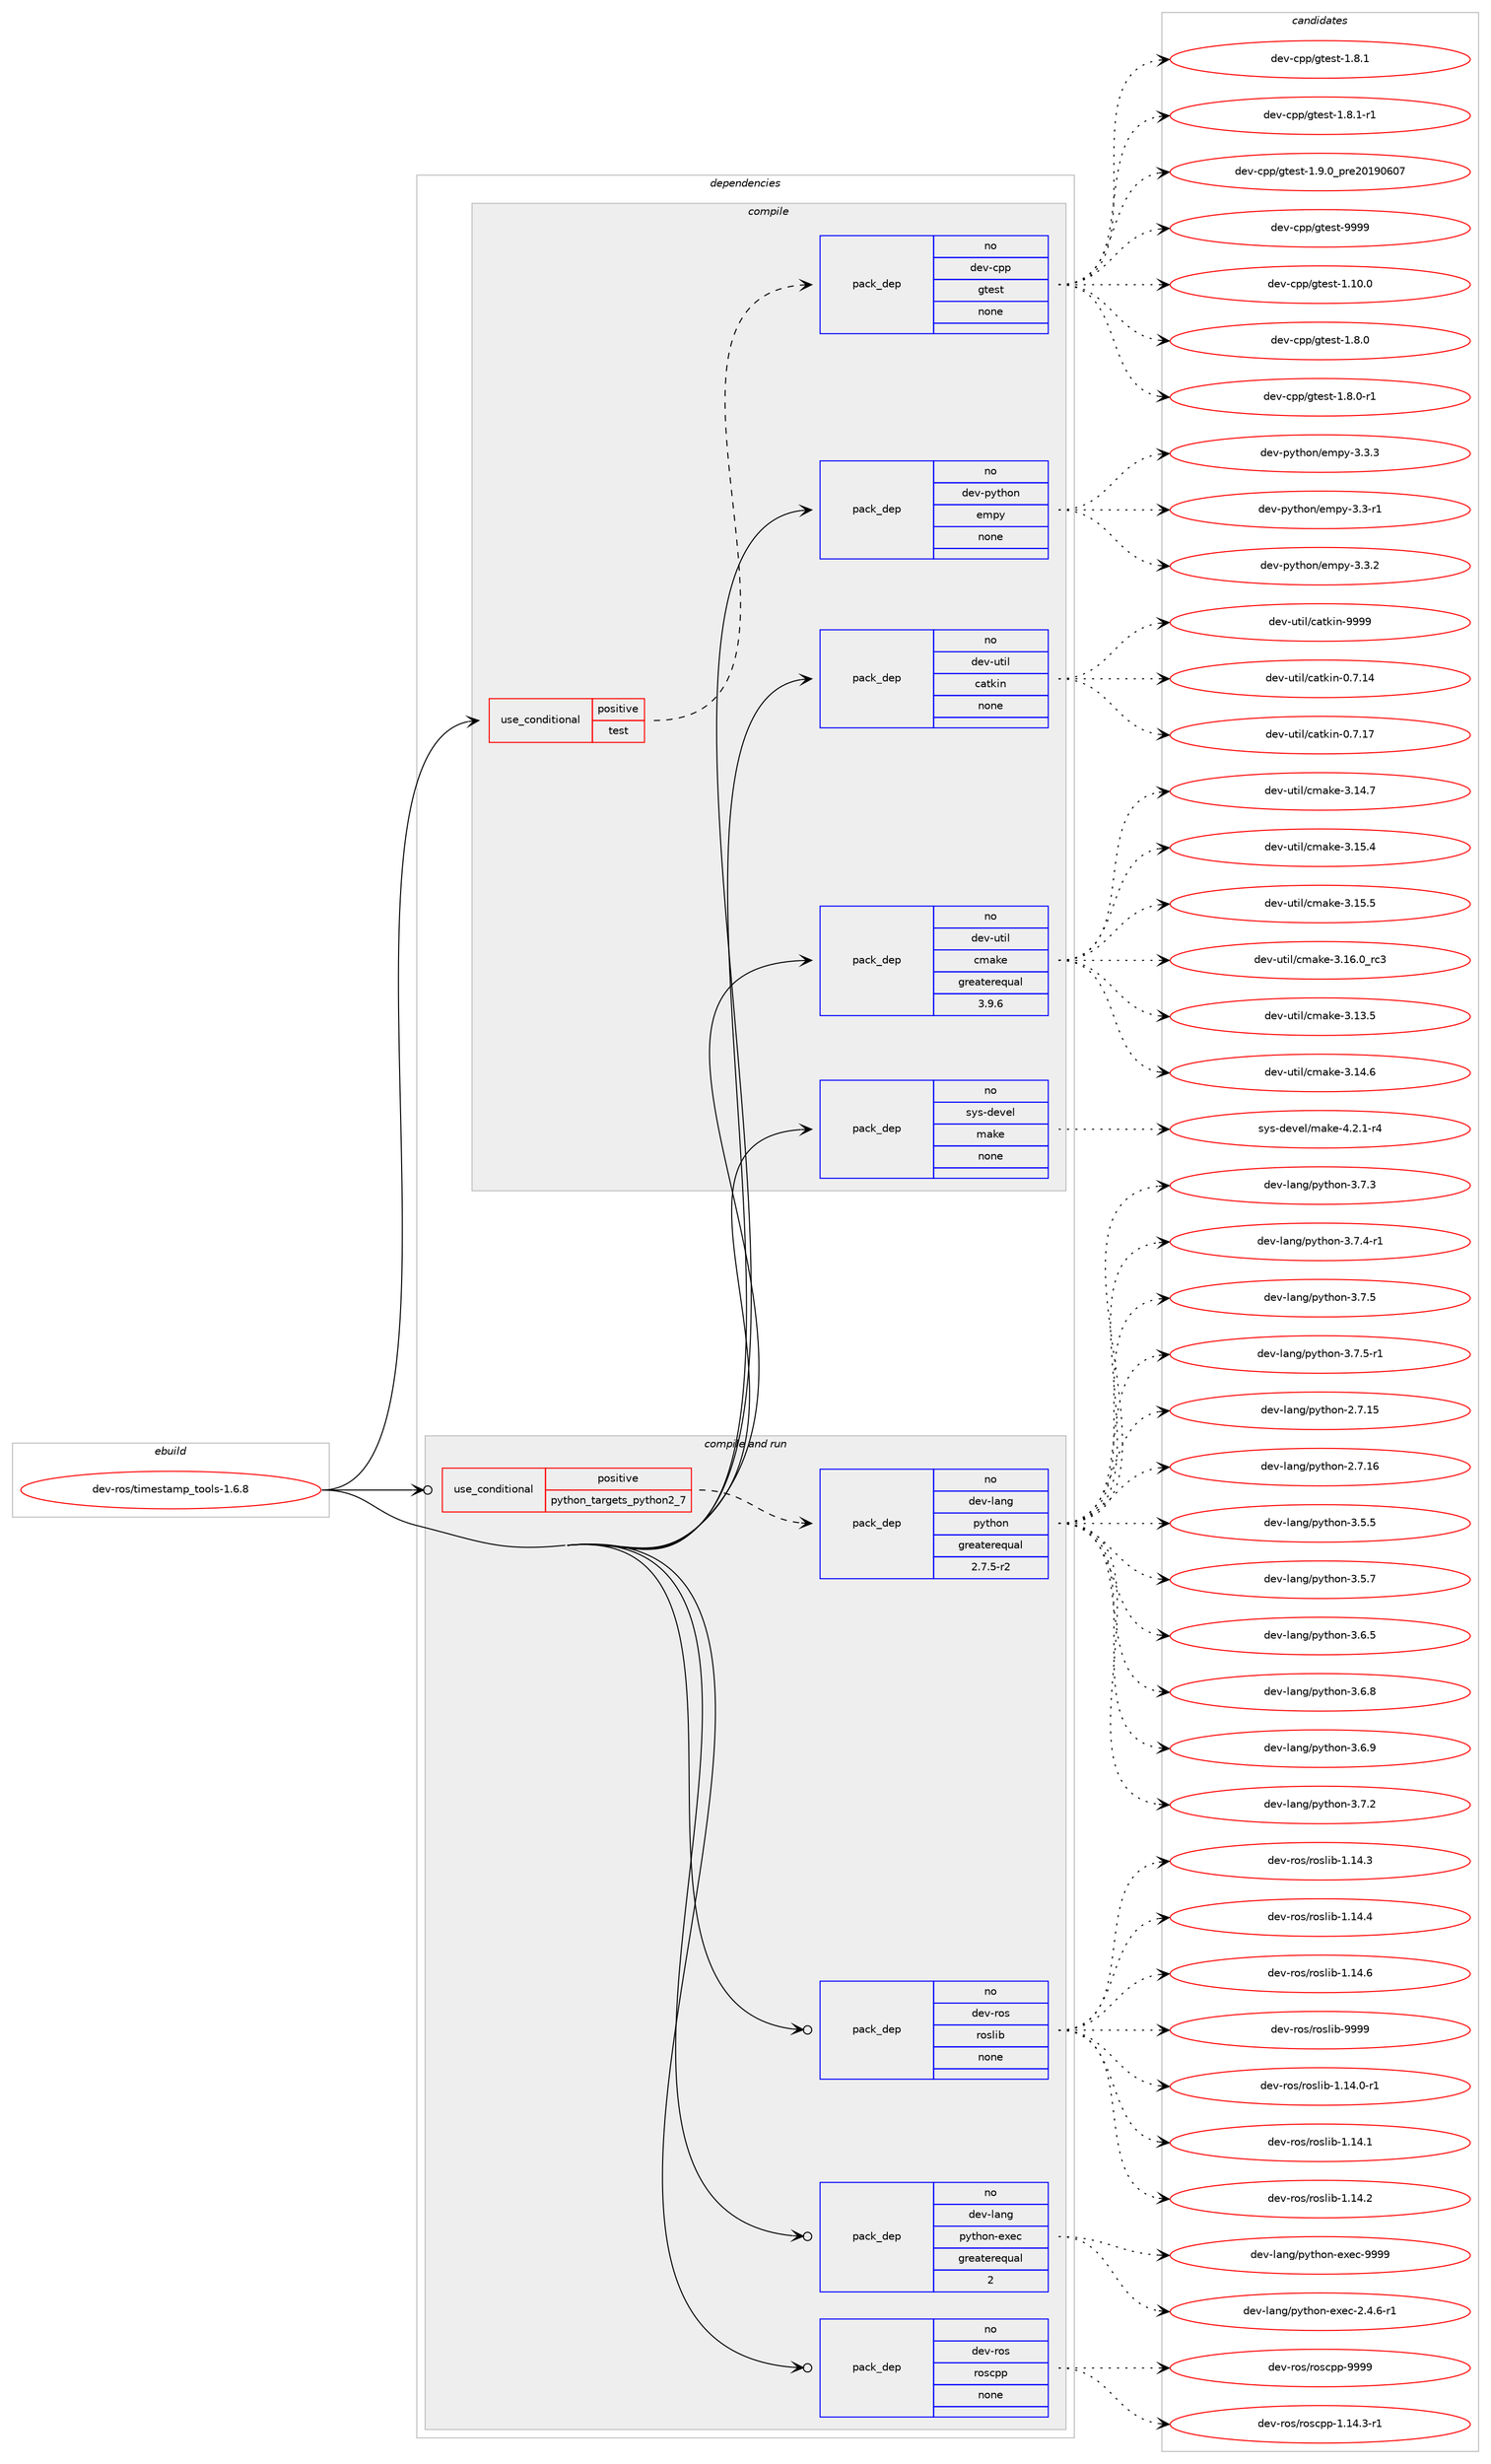 digraph prolog {

# *************
# Graph options
# *************

newrank=true;
concentrate=true;
compound=true;
graph [rankdir=LR,fontname=Helvetica,fontsize=10,ranksep=1.5];#, ranksep=2.5, nodesep=0.2];
edge  [arrowhead=vee];
node  [fontname=Helvetica,fontsize=10];

# **********
# The ebuild
# **********

subgraph cluster_leftcol {
color=gray;
rank=same;
label=<<i>ebuild</i>>;
id [label="dev-ros/timestamp_tools-1.6.8", color=red, width=4, href="../dev-ros/timestamp_tools-1.6.8.svg"];
}

# ****************
# The dependencies
# ****************

subgraph cluster_midcol {
color=gray;
label=<<i>dependencies</i>>;
subgraph cluster_compile {
fillcolor="#eeeeee";
style=filled;
label=<<i>compile</i>>;
subgraph cond156332 {
dependency671720 [label=<<TABLE BORDER="0" CELLBORDER="1" CELLSPACING="0" CELLPADDING="4"><TR><TD ROWSPAN="3" CELLPADDING="10">use_conditional</TD></TR><TR><TD>positive</TD></TR><TR><TD>test</TD></TR></TABLE>>, shape=none, color=red];
subgraph pack503482 {
dependency671721 [label=<<TABLE BORDER="0" CELLBORDER="1" CELLSPACING="0" CELLPADDING="4" WIDTH="220"><TR><TD ROWSPAN="6" CELLPADDING="30">pack_dep</TD></TR><TR><TD WIDTH="110">no</TD></TR><TR><TD>dev-cpp</TD></TR><TR><TD>gtest</TD></TR><TR><TD>none</TD></TR><TR><TD></TD></TR></TABLE>>, shape=none, color=blue];
}
dependency671720:e -> dependency671721:w [weight=20,style="dashed",arrowhead="vee"];
}
id:e -> dependency671720:w [weight=20,style="solid",arrowhead="vee"];
subgraph pack503483 {
dependency671722 [label=<<TABLE BORDER="0" CELLBORDER="1" CELLSPACING="0" CELLPADDING="4" WIDTH="220"><TR><TD ROWSPAN="6" CELLPADDING="30">pack_dep</TD></TR><TR><TD WIDTH="110">no</TD></TR><TR><TD>dev-python</TD></TR><TR><TD>empy</TD></TR><TR><TD>none</TD></TR><TR><TD></TD></TR></TABLE>>, shape=none, color=blue];
}
id:e -> dependency671722:w [weight=20,style="solid",arrowhead="vee"];
subgraph pack503484 {
dependency671723 [label=<<TABLE BORDER="0" CELLBORDER="1" CELLSPACING="0" CELLPADDING="4" WIDTH="220"><TR><TD ROWSPAN="6" CELLPADDING="30">pack_dep</TD></TR><TR><TD WIDTH="110">no</TD></TR><TR><TD>dev-util</TD></TR><TR><TD>catkin</TD></TR><TR><TD>none</TD></TR><TR><TD></TD></TR></TABLE>>, shape=none, color=blue];
}
id:e -> dependency671723:w [weight=20,style="solid",arrowhead="vee"];
subgraph pack503485 {
dependency671724 [label=<<TABLE BORDER="0" CELLBORDER="1" CELLSPACING="0" CELLPADDING="4" WIDTH="220"><TR><TD ROWSPAN="6" CELLPADDING="30">pack_dep</TD></TR><TR><TD WIDTH="110">no</TD></TR><TR><TD>dev-util</TD></TR><TR><TD>cmake</TD></TR><TR><TD>greaterequal</TD></TR><TR><TD>3.9.6</TD></TR></TABLE>>, shape=none, color=blue];
}
id:e -> dependency671724:w [weight=20,style="solid",arrowhead="vee"];
subgraph pack503486 {
dependency671725 [label=<<TABLE BORDER="0" CELLBORDER="1" CELLSPACING="0" CELLPADDING="4" WIDTH="220"><TR><TD ROWSPAN="6" CELLPADDING="30">pack_dep</TD></TR><TR><TD WIDTH="110">no</TD></TR><TR><TD>sys-devel</TD></TR><TR><TD>make</TD></TR><TR><TD>none</TD></TR><TR><TD></TD></TR></TABLE>>, shape=none, color=blue];
}
id:e -> dependency671725:w [weight=20,style="solid",arrowhead="vee"];
}
subgraph cluster_compileandrun {
fillcolor="#eeeeee";
style=filled;
label=<<i>compile and run</i>>;
subgraph cond156333 {
dependency671726 [label=<<TABLE BORDER="0" CELLBORDER="1" CELLSPACING="0" CELLPADDING="4"><TR><TD ROWSPAN="3" CELLPADDING="10">use_conditional</TD></TR><TR><TD>positive</TD></TR><TR><TD>python_targets_python2_7</TD></TR></TABLE>>, shape=none, color=red];
subgraph pack503487 {
dependency671727 [label=<<TABLE BORDER="0" CELLBORDER="1" CELLSPACING="0" CELLPADDING="4" WIDTH="220"><TR><TD ROWSPAN="6" CELLPADDING="30">pack_dep</TD></TR><TR><TD WIDTH="110">no</TD></TR><TR><TD>dev-lang</TD></TR><TR><TD>python</TD></TR><TR><TD>greaterequal</TD></TR><TR><TD>2.7.5-r2</TD></TR></TABLE>>, shape=none, color=blue];
}
dependency671726:e -> dependency671727:w [weight=20,style="dashed",arrowhead="vee"];
}
id:e -> dependency671726:w [weight=20,style="solid",arrowhead="odotvee"];
subgraph pack503488 {
dependency671728 [label=<<TABLE BORDER="0" CELLBORDER="1" CELLSPACING="0" CELLPADDING="4" WIDTH="220"><TR><TD ROWSPAN="6" CELLPADDING="30">pack_dep</TD></TR><TR><TD WIDTH="110">no</TD></TR><TR><TD>dev-lang</TD></TR><TR><TD>python-exec</TD></TR><TR><TD>greaterequal</TD></TR><TR><TD>2</TD></TR></TABLE>>, shape=none, color=blue];
}
id:e -> dependency671728:w [weight=20,style="solid",arrowhead="odotvee"];
subgraph pack503489 {
dependency671729 [label=<<TABLE BORDER="0" CELLBORDER="1" CELLSPACING="0" CELLPADDING="4" WIDTH="220"><TR><TD ROWSPAN="6" CELLPADDING="30">pack_dep</TD></TR><TR><TD WIDTH="110">no</TD></TR><TR><TD>dev-ros</TD></TR><TR><TD>roscpp</TD></TR><TR><TD>none</TD></TR><TR><TD></TD></TR></TABLE>>, shape=none, color=blue];
}
id:e -> dependency671729:w [weight=20,style="solid",arrowhead="odotvee"];
subgraph pack503490 {
dependency671730 [label=<<TABLE BORDER="0" CELLBORDER="1" CELLSPACING="0" CELLPADDING="4" WIDTH="220"><TR><TD ROWSPAN="6" CELLPADDING="30">pack_dep</TD></TR><TR><TD WIDTH="110">no</TD></TR><TR><TD>dev-ros</TD></TR><TR><TD>roslib</TD></TR><TR><TD>none</TD></TR><TR><TD></TD></TR></TABLE>>, shape=none, color=blue];
}
id:e -> dependency671730:w [weight=20,style="solid",arrowhead="odotvee"];
}
subgraph cluster_run {
fillcolor="#eeeeee";
style=filled;
label=<<i>run</i>>;
}
}

# **************
# The candidates
# **************

subgraph cluster_choices {
rank=same;
color=gray;
label=<<i>candidates</i>>;

subgraph choice503482 {
color=black;
nodesep=1;
choice10010111845991121124710311610111511645494649484648 [label="dev-cpp/gtest-1.10.0", color=red, width=4,href="../dev-cpp/gtest-1.10.0.svg"];
choice100101118459911211247103116101115116454946564648 [label="dev-cpp/gtest-1.8.0", color=red, width=4,href="../dev-cpp/gtest-1.8.0.svg"];
choice1001011184599112112471031161011151164549465646484511449 [label="dev-cpp/gtest-1.8.0-r1", color=red, width=4,href="../dev-cpp/gtest-1.8.0-r1.svg"];
choice100101118459911211247103116101115116454946564649 [label="dev-cpp/gtest-1.8.1", color=red, width=4,href="../dev-cpp/gtest-1.8.1.svg"];
choice1001011184599112112471031161011151164549465646494511449 [label="dev-cpp/gtest-1.8.1-r1", color=red, width=4,href="../dev-cpp/gtest-1.8.1-r1.svg"];
choice100101118459911211247103116101115116454946574648951121141015048495748544855 [label="dev-cpp/gtest-1.9.0_pre20190607", color=red, width=4,href="../dev-cpp/gtest-1.9.0_pre20190607.svg"];
choice1001011184599112112471031161011151164557575757 [label="dev-cpp/gtest-9999", color=red, width=4,href="../dev-cpp/gtest-9999.svg"];
dependency671721:e -> choice10010111845991121124710311610111511645494649484648:w [style=dotted,weight="100"];
dependency671721:e -> choice100101118459911211247103116101115116454946564648:w [style=dotted,weight="100"];
dependency671721:e -> choice1001011184599112112471031161011151164549465646484511449:w [style=dotted,weight="100"];
dependency671721:e -> choice100101118459911211247103116101115116454946564649:w [style=dotted,weight="100"];
dependency671721:e -> choice1001011184599112112471031161011151164549465646494511449:w [style=dotted,weight="100"];
dependency671721:e -> choice100101118459911211247103116101115116454946574648951121141015048495748544855:w [style=dotted,weight="100"];
dependency671721:e -> choice1001011184599112112471031161011151164557575757:w [style=dotted,weight="100"];
}
subgraph choice503483 {
color=black;
nodesep=1;
choice1001011184511212111610411111047101109112121455146514511449 [label="dev-python/empy-3.3-r1", color=red, width=4,href="../dev-python/empy-3.3-r1.svg"];
choice1001011184511212111610411111047101109112121455146514650 [label="dev-python/empy-3.3.2", color=red, width=4,href="../dev-python/empy-3.3.2.svg"];
choice1001011184511212111610411111047101109112121455146514651 [label="dev-python/empy-3.3.3", color=red, width=4,href="../dev-python/empy-3.3.3.svg"];
dependency671722:e -> choice1001011184511212111610411111047101109112121455146514511449:w [style=dotted,weight="100"];
dependency671722:e -> choice1001011184511212111610411111047101109112121455146514650:w [style=dotted,weight="100"];
dependency671722:e -> choice1001011184511212111610411111047101109112121455146514651:w [style=dotted,weight="100"];
}
subgraph choice503484 {
color=black;
nodesep=1;
choice1001011184511711610510847999711610710511045484655464952 [label="dev-util/catkin-0.7.14", color=red, width=4,href="../dev-util/catkin-0.7.14.svg"];
choice1001011184511711610510847999711610710511045484655464955 [label="dev-util/catkin-0.7.17", color=red, width=4,href="../dev-util/catkin-0.7.17.svg"];
choice100101118451171161051084799971161071051104557575757 [label="dev-util/catkin-9999", color=red, width=4,href="../dev-util/catkin-9999.svg"];
dependency671723:e -> choice1001011184511711610510847999711610710511045484655464952:w [style=dotted,weight="100"];
dependency671723:e -> choice1001011184511711610510847999711610710511045484655464955:w [style=dotted,weight="100"];
dependency671723:e -> choice100101118451171161051084799971161071051104557575757:w [style=dotted,weight="100"];
}
subgraph choice503485 {
color=black;
nodesep=1;
choice1001011184511711610510847991099710710145514649514653 [label="dev-util/cmake-3.13.5", color=red, width=4,href="../dev-util/cmake-3.13.5.svg"];
choice1001011184511711610510847991099710710145514649524654 [label="dev-util/cmake-3.14.6", color=red, width=4,href="../dev-util/cmake-3.14.6.svg"];
choice1001011184511711610510847991099710710145514649524655 [label="dev-util/cmake-3.14.7", color=red, width=4,href="../dev-util/cmake-3.14.7.svg"];
choice1001011184511711610510847991099710710145514649534652 [label="dev-util/cmake-3.15.4", color=red, width=4,href="../dev-util/cmake-3.15.4.svg"];
choice1001011184511711610510847991099710710145514649534653 [label="dev-util/cmake-3.15.5", color=red, width=4,href="../dev-util/cmake-3.15.5.svg"];
choice1001011184511711610510847991099710710145514649544648951149951 [label="dev-util/cmake-3.16.0_rc3", color=red, width=4,href="../dev-util/cmake-3.16.0_rc3.svg"];
dependency671724:e -> choice1001011184511711610510847991099710710145514649514653:w [style=dotted,weight="100"];
dependency671724:e -> choice1001011184511711610510847991099710710145514649524654:w [style=dotted,weight="100"];
dependency671724:e -> choice1001011184511711610510847991099710710145514649524655:w [style=dotted,weight="100"];
dependency671724:e -> choice1001011184511711610510847991099710710145514649534652:w [style=dotted,weight="100"];
dependency671724:e -> choice1001011184511711610510847991099710710145514649534653:w [style=dotted,weight="100"];
dependency671724:e -> choice1001011184511711610510847991099710710145514649544648951149951:w [style=dotted,weight="100"];
}
subgraph choice503486 {
color=black;
nodesep=1;
choice1151211154510010111810110847109971071014552465046494511452 [label="sys-devel/make-4.2.1-r4", color=red, width=4,href="../sys-devel/make-4.2.1-r4.svg"];
dependency671725:e -> choice1151211154510010111810110847109971071014552465046494511452:w [style=dotted,weight="100"];
}
subgraph choice503487 {
color=black;
nodesep=1;
choice10010111845108971101034711212111610411111045504655464953 [label="dev-lang/python-2.7.15", color=red, width=4,href="../dev-lang/python-2.7.15.svg"];
choice10010111845108971101034711212111610411111045504655464954 [label="dev-lang/python-2.7.16", color=red, width=4,href="../dev-lang/python-2.7.16.svg"];
choice100101118451089711010347112121116104111110455146534653 [label="dev-lang/python-3.5.5", color=red, width=4,href="../dev-lang/python-3.5.5.svg"];
choice100101118451089711010347112121116104111110455146534655 [label="dev-lang/python-3.5.7", color=red, width=4,href="../dev-lang/python-3.5.7.svg"];
choice100101118451089711010347112121116104111110455146544653 [label="dev-lang/python-3.6.5", color=red, width=4,href="../dev-lang/python-3.6.5.svg"];
choice100101118451089711010347112121116104111110455146544656 [label="dev-lang/python-3.6.8", color=red, width=4,href="../dev-lang/python-3.6.8.svg"];
choice100101118451089711010347112121116104111110455146544657 [label="dev-lang/python-3.6.9", color=red, width=4,href="../dev-lang/python-3.6.9.svg"];
choice100101118451089711010347112121116104111110455146554650 [label="dev-lang/python-3.7.2", color=red, width=4,href="../dev-lang/python-3.7.2.svg"];
choice100101118451089711010347112121116104111110455146554651 [label="dev-lang/python-3.7.3", color=red, width=4,href="../dev-lang/python-3.7.3.svg"];
choice1001011184510897110103471121211161041111104551465546524511449 [label="dev-lang/python-3.7.4-r1", color=red, width=4,href="../dev-lang/python-3.7.4-r1.svg"];
choice100101118451089711010347112121116104111110455146554653 [label="dev-lang/python-3.7.5", color=red, width=4,href="../dev-lang/python-3.7.5.svg"];
choice1001011184510897110103471121211161041111104551465546534511449 [label="dev-lang/python-3.7.5-r1", color=red, width=4,href="../dev-lang/python-3.7.5-r1.svg"];
dependency671727:e -> choice10010111845108971101034711212111610411111045504655464953:w [style=dotted,weight="100"];
dependency671727:e -> choice10010111845108971101034711212111610411111045504655464954:w [style=dotted,weight="100"];
dependency671727:e -> choice100101118451089711010347112121116104111110455146534653:w [style=dotted,weight="100"];
dependency671727:e -> choice100101118451089711010347112121116104111110455146534655:w [style=dotted,weight="100"];
dependency671727:e -> choice100101118451089711010347112121116104111110455146544653:w [style=dotted,weight="100"];
dependency671727:e -> choice100101118451089711010347112121116104111110455146544656:w [style=dotted,weight="100"];
dependency671727:e -> choice100101118451089711010347112121116104111110455146544657:w [style=dotted,weight="100"];
dependency671727:e -> choice100101118451089711010347112121116104111110455146554650:w [style=dotted,weight="100"];
dependency671727:e -> choice100101118451089711010347112121116104111110455146554651:w [style=dotted,weight="100"];
dependency671727:e -> choice1001011184510897110103471121211161041111104551465546524511449:w [style=dotted,weight="100"];
dependency671727:e -> choice100101118451089711010347112121116104111110455146554653:w [style=dotted,weight="100"];
dependency671727:e -> choice1001011184510897110103471121211161041111104551465546534511449:w [style=dotted,weight="100"];
}
subgraph choice503488 {
color=black;
nodesep=1;
choice10010111845108971101034711212111610411111045101120101994550465246544511449 [label="dev-lang/python-exec-2.4.6-r1", color=red, width=4,href="../dev-lang/python-exec-2.4.6-r1.svg"];
choice10010111845108971101034711212111610411111045101120101994557575757 [label="dev-lang/python-exec-9999", color=red, width=4,href="../dev-lang/python-exec-9999.svg"];
dependency671728:e -> choice10010111845108971101034711212111610411111045101120101994550465246544511449:w [style=dotted,weight="100"];
dependency671728:e -> choice10010111845108971101034711212111610411111045101120101994557575757:w [style=dotted,weight="100"];
}
subgraph choice503489 {
color=black;
nodesep=1;
choice100101118451141111154711411111599112112454946495246514511449 [label="dev-ros/roscpp-1.14.3-r1", color=red, width=4,href="../dev-ros/roscpp-1.14.3-r1.svg"];
choice1001011184511411111547114111115991121124557575757 [label="dev-ros/roscpp-9999", color=red, width=4,href="../dev-ros/roscpp-9999.svg"];
dependency671729:e -> choice100101118451141111154711411111599112112454946495246514511449:w [style=dotted,weight="100"];
dependency671729:e -> choice1001011184511411111547114111115991121124557575757:w [style=dotted,weight="100"];
}
subgraph choice503490 {
color=black;
nodesep=1;
choice100101118451141111154711411111510810598454946495246484511449 [label="dev-ros/roslib-1.14.0-r1", color=red, width=4,href="../dev-ros/roslib-1.14.0-r1.svg"];
choice10010111845114111115471141111151081059845494649524649 [label="dev-ros/roslib-1.14.1", color=red, width=4,href="../dev-ros/roslib-1.14.1.svg"];
choice10010111845114111115471141111151081059845494649524650 [label="dev-ros/roslib-1.14.2", color=red, width=4,href="../dev-ros/roslib-1.14.2.svg"];
choice10010111845114111115471141111151081059845494649524651 [label="dev-ros/roslib-1.14.3", color=red, width=4,href="../dev-ros/roslib-1.14.3.svg"];
choice10010111845114111115471141111151081059845494649524652 [label="dev-ros/roslib-1.14.4", color=red, width=4,href="../dev-ros/roslib-1.14.4.svg"];
choice10010111845114111115471141111151081059845494649524654 [label="dev-ros/roslib-1.14.6", color=red, width=4,href="../dev-ros/roslib-1.14.6.svg"];
choice1001011184511411111547114111115108105984557575757 [label="dev-ros/roslib-9999", color=red, width=4,href="../dev-ros/roslib-9999.svg"];
dependency671730:e -> choice100101118451141111154711411111510810598454946495246484511449:w [style=dotted,weight="100"];
dependency671730:e -> choice10010111845114111115471141111151081059845494649524649:w [style=dotted,weight="100"];
dependency671730:e -> choice10010111845114111115471141111151081059845494649524650:w [style=dotted,weight="100"];
dependency671730:e -> choice10010111845114111115471141111151081059845494649524651:w [style=dotted,weight="100"];
dependency671730:e -> choice10010111845114111115471141111151081059845494649524652:w [style=dotted,weight="100"];
dependency671730:e -> choice10010111845114111115471141111151081059845494649524654:w [style=dotted,weight="100"];
dependency671730:e -> choice1001011184511411111547114111115108105984557575757:w [style=dotted,weight="100"];
}
}

}
